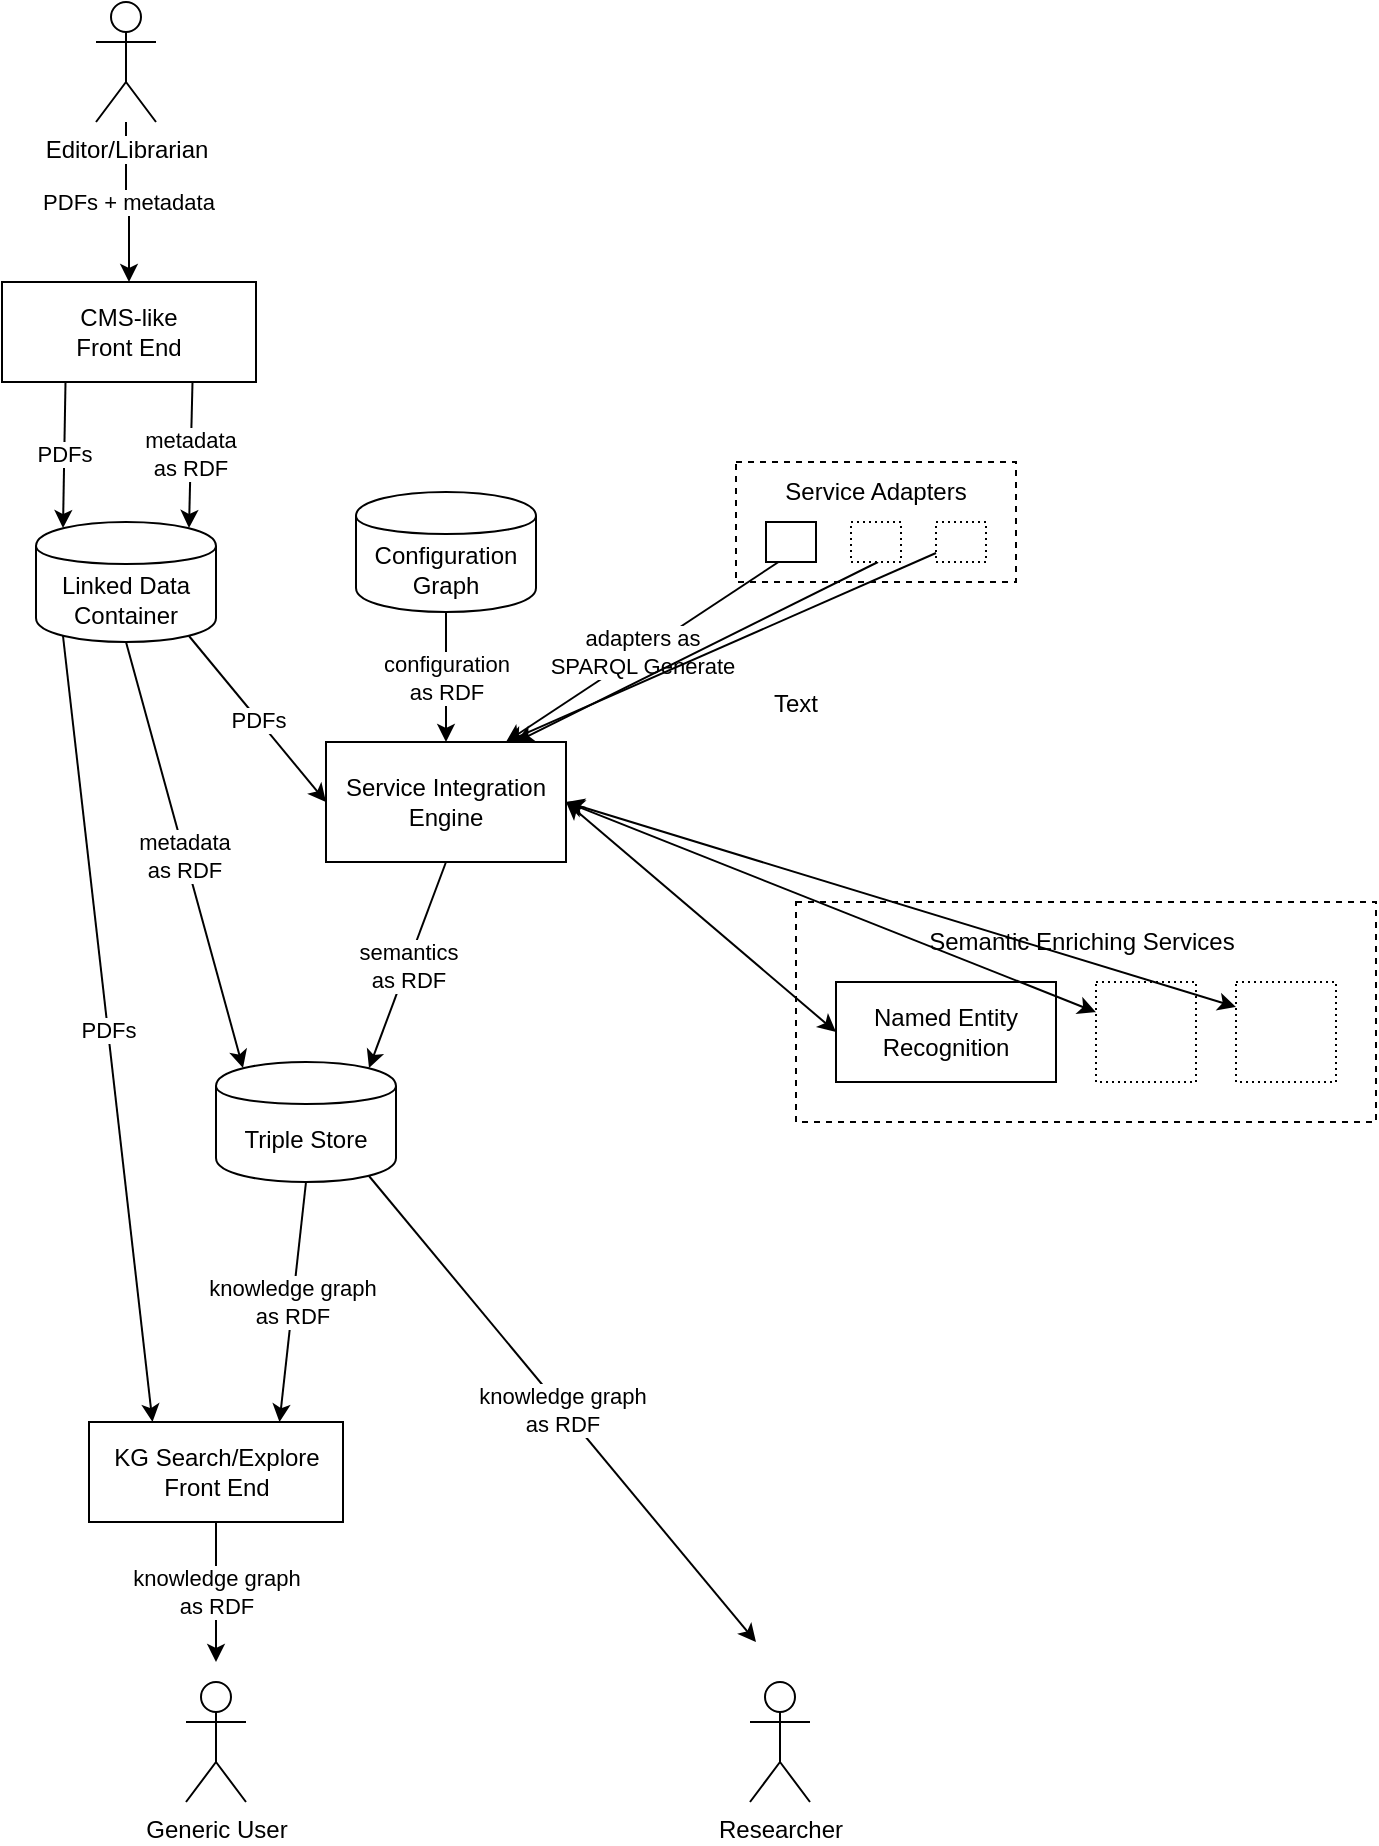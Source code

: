 <mxfile version="10.7.7" type="github"><diagram id="x-GXoumUO5DQMGYrBul2" name="Page-1"><mxGraphModel dx="1394" dy="915" grid="1" gridSize="10" guides="1" tooltips="1" connect="1" arrows="1" fold="1" page="1" pageScale="1" pageWidth="827" pageHeight="1169" math="0" shadow="0"><root><mxCell id="0"/><mxCell id="1" parent="0"/><mxCell id="RN9INIxDvgJOFiBCgrXU-1" value="" style="rounded=0;whiteSpace=wrap;html=1;dashed=1;" parent="1" vertex="1"><mxGeometry x="510" y="500" width="290" height="110" as="geometry"/></mxCell><mxCell id="RN9INIxDvgJOFiBCgrXU-2" value="Named Entity Recognition" style="rounded=0;whiteSpace=wrap;html=1;" parent="1" vertex="1"><mxGeometry x="530" y="540" width="110" height="50" as="geometry"/></mxCell><mxCell id="RN9INIxDvgJOFiBCgrXU-3" value="Semantic Enriching Services" style="text;html=1;strokeColor=none;fillColor=none;align=center;verticalAlign=middle;whiteSpace=wrap;rounded=0;dashed=1;" parent="1" vertex="1"><mxGeometry x="573" y="510" width="160" height="20" as="geometry"/></mxCell><mxCell id="RN9INIxDvgJOFiBCgrXU-4" value="" style="rounded=0;whiteSpace=wrap;html=1;dashed=1;dashPattern=1 2;" parent="1" vertex="1"><mxGeometry x="660" y="540" width="50" height="50" as="geometry"/></mxCell><mxCell id="RN9INIxDvgJOFiBCgrXU-6" value="" style="rounded=0;whiteSpace=wrap;html=1;dashed=1;dashPattern=1 2;" parent="1" vertex="1"><mxGeometry x="730" y="540" width="50" height="50" as="geometry"/></mxCell><mxCell id="RN9INIxDvgJOFiBCgrXU-8" value="PDFs&amp;nbsp;+ metadata" style="edgeStyle=orthogonalEdgeStyle;rounded=0;orthogonalLoop=1;jettySize=auto;html=1;" parent="1" source="RN9INIxDvgJOFiBCgrXU-7" target="RN9INIxDvgJOFiBCgrXU-9" edge="1"><mxGeometry relative="1" as="geometry"/></mxCell><mxCell id="RN9INIxDvgJOFiBCgrXU-7" value="Editor/Librarian" style="shape=umlActor;verticalLabelPosition=bottom;labelBackgroundColor=#ffffff;verticalAlign=top;html=1;outlineConnect=0;" parent="1" vertex="1"><mxGeometry x="160" y="50" width="30" height="60" as="geometry"/></mxCell><mxCell id="RN9INIxDvgJOFiBCgrXU-9" value="CMS-like&lt;br&gt;Front End" style="rounded=0;whiteSpace=wrap;html=1;" parent="1" vertex="1"><mxGeometry x="113" y="190" width="127" height="50" as="geometry"/></mxCell><mxCell id="RN9INIxDvgJOFiBCgrXU-10" value="PDFs" style="endArrow=classic;html=1;exitX=0.25;exitY=1;exitDx=0;exitDy=0;entryX=0.15;entryY=0.05;entryDx=0;entryDy=0;entryPerimeter=0;" parent="1" source="RN9INIxDvgJOFiBCgrXU-9" target="5JjlQ0Los4AuPIkOIIEd-3" edge="1"><mxGeometry width="50" height="50" relative="1" as="geometry"><mxPoint x="120" y="550" as="sourcePoint"/><mxPoint x="170" y="500" as="targetPoint"/></mxGeometry></mxCell><mxCell id="RN9INIxDvgJOFiBCgrXU-11" value="Service Integration Engine" style="rounded=0;whiteSpace=wrap;html=1;" parent="1" vertex="1"><mxGeometry x="275" y="420" width="120" height="60" as="geometry"/></mxCell><mxCell id="RN9INIxDvgJOFiBCgrXU-13" value="metadata&lt;br&gt;as RDF" style="endArrow=classic;html=1;exitX=0.75;exitY=1;exitDx=0;exitDy=0;entryX=0.85;entryY=0.05;entryDx=0;entryDy=0;entryPerimeter=0;" parent="1" source="RN9INIxDvgJOFiBCgrXU-9" target="5JjlQ0Los4AuPIkOIIEd-3" edge="1"><mxGeometry width="50" height="50" relative="1" as="geometry"><mxPoint x="185" y="250" as="sourcePoint"/><mxPoint x="185" y="290" as="targetPoint"/></mxGeometry></mxCell><mxCell id="RN9INIxDvgJOFiBCgrXU-15" value="configuration&lt;br&gt;as RDF" style="endArrow=classic;html=1;exitX=0.5;exitY=1;exitDx=0;exitDy=0;" parent="1" source="5JjlQ0Los4AuPIkOIIEd-4" target="RN9INIxDvgJOFiBCgrXU-11" edge="1"><mxGeometry width="50" height="50" relative="1" as="geometry"><mxPoint x="213" y="250" as="sourcePoint"/><mxPoint x="213" y="310" as="targetPoint"/></mxGeometry></mxCell><mxCell id="RN9INIxDvgJOFiBCgrXU-16" value="" style="rounded=0;whiteSpace=wrap;html=1;dashed=1;" parent="1" vertex="1"><mxGeometry x="480" y="280" width="140" height="60" as="geometry"/></mxCell><mxCell id="RN9INIxDvgJOFiBCgrXU-17" value="" style="rounded=0;whiteSpace=wrap;html=1;" parent="1" vertex="1"><mxGeometry x="495" y="310" width="25" height="20" as="geometry"/></mxCell><mxCell id="RN9INIxDvgJOFiBCgrXU-18" value="Service Adapters" style="text;html=1;strokeColor=none;fillColor=none;align=center;verticalAlign=middle;whiteSpace=wrap;rounded=0;dashed=1;" parent="1" vertex="1"><mxGeometry x="470" y="285" width="160" height="20" as="geometry"/></mxCell><mxCell id="RN9INIxDvgJOFiBCgrXU-23" value="" style="rounded=0;whiteSpace=wrap;html=1;dashed=1;dashPattern=1 2;" parent="1" vertex="1"><mxGeometry x="580" y="310" width="25" height="20" as="geometry"/></mxCell><mxCell id="RN9INIxDvgJOFiBCgrXU-24" value="adapters&amp;nbsp;as&lt;br&gt;SPARQL Generate" style="endArrow=classic;html=1;exitX=0.25;exitY=1;exitDx=0;exitDy=0;entryX=0.75;entryY=0;entryDx=0;entryDy=0;" parent="1" source="RN9INIxDvgJOFiBCgrXU-17" target="RN9INIxDvgJOFiBCgrXU-11" edge="1"><mxGeometry width="50" height="50" relative="1" as="geometry"><mxPoint x="345" y="360" as="sourcePoint"/><mxPoint x="345" y="430" as="targetPoint"/></mxGeometry></mxCell><mxCell id="RN9INIxDvgJOFiBCgrXU-25" value="" style="endArrow=classic;html=1;exitX=0.5;exitY=1;exitDx=0;exitDy=0;" parent="1" edge="1"><mxGeometry width="50" height="50" relative="1" as="geometry"><mxPoint x="551" y="330" as="sourcePoint"/><mxPoint x="370" y="420" as="targetPoint"/></mxGeometry></mxCell><mxCell id="RN9INIxDvgJOFiBCgrXU-26" value="Text" style="text;html=1;resizable=0;points=[];autosize=1;align=left;verticalAlign=top;spacingTop=-4;" parent="1" vertex="1"><mxGeometry x="497" y="391" width="40" height="20" as="geometry"/></mxCell><mxCell id="RN9INIxDvgJOFiBCgrXU-27" value="" style="endArrow=classic;html=1;entryX=0.75;entryY=0;entryDx=0;entryDy=0;" parent="1" source="RN9INIxDvgJOFiBCgrXU-23" target="RN9INIxDvgJOFiBCgrXU-11" edge="1"><mxGeometry width="50" height="50" relative="1" as="geometry"><mxPoint x="561" y="340" as="sourcePoint"/><mxPoint x="380" y="430" as="targetPoint"/></mxGeometry></mxCell><mxCell id="RN9INIxDvgJOFiBCgrXU-28" value="" style="rounded=0;whiteSpace=wrap;html=1;dashed=1;dashPattern=1 2;" parent="1" vertex="1"><mxGeometry x="537.5" y="310" width="25" height="20" as="geometry"/></mxCell><mxCell id="RN9INIxDvgJOFiBCgrXU-29" value="" style="endArrow=classic;startArrow=classic;html=1;entryX=1;entryY=0.5;entryDx=0;entryDy=0;exitX=0;exitY=0.5;exitDx=0;exitDy=0;" parent="1" source="RN9INIxDvgJOFiBCgrXU-2" target="RN9INIxDvgJOFiBCgrXU-11" edge="1"><mxGeometry width="50" height="50" relative="1" as="geometry"><mxPoint x="260" y="720" as="sourcePoint"/><mxPoint x="310" y="670" as="targetPoint"/></mxGeometry></mxCell><mxCell id="RN9INIxDvgJOFiBCgrXU-30" value="" style="endArrow=classic;startArrow=classic;html=1;exitX=1;exitY=0.5;exitDx=0;exitDy=0;" parent="1" source="RN9INIxDvgJOFiBCgrXU-11" target="RN9INIxDvgJOFiBCgrXU-4" edge="1"><mxGeometry width="50" height="50" relative="1" as="geometry"><mxPoint x="80" y="650" as="sourcePoint"/><mxPoint x="130" y="600" as="targetPoint"/></mxGeometry></mxCell><mxCell id="RN9INIxDvgJOFiBCgrXU-31" value="" style="endArrow=classic;startArrow=classic;html=1;exitX=1;exitY=0.5;exitDx=0;exitDy=0;entryX=0;entryY=0.25;entryDx=0;entryDy=0;" parent="1" source="RN9INIxDvgJOFiBCgrXU-11" target="RN9INIxDvgJOFiBCgrXU-6" edge="1"><mxGeometry width="50" height="50" relative="1" as="geometry"><mxPoint x="405" y="460" as="sourcePoint"/><mxPoint x="670" y="565.086" as="targetPoint"/></mxGeometry></mxCell><mxCell id="5JjlQ0Los4AuPIkOIIEd-1" value="PDFs" style="endArrow=classic;html=1;exitX=0.85;exitY=0.95;exitDx=0;exitDy=0;entryX=0;entryY=0.5;entryDx=0;entryDy=0;exitPerimeter=0;" edge="1" parent="1" source="5JjlQ0Los4AuPIkOIIEd-3" target="RN9INIxDvgJOFiBCgrXU-11"><mxGeometry width="50" height="50" relative="1" as="geometry"><mxPoint x="158" y="250" as="sourcePoint"/><mxPoint x="220" y="530" as="targetPoint"/></mxGeometry></mxCell><mxCell id="5JjlQ0Los4AuPIkOIIEd-3" value="&lt;span&gt;Linked Data Container&lt;/span&gt;" style="shape=cylinder;whiteSpace=wrap;html=1;boundedLbl=1;backgroundOutline=1;" vertex="1" parent="1"><mxGeometry x="130" y="310" width="90" height="60" as="geometry"/></mxCell><mxCell id="5JjlQ0Los4AuPIkOIIEd-4" value="&lt;span&gt;Configuration Graph&lt;/span&gt;" style="shape=cylinder;whiteSpace=wrap;html=1;boundedLbl=1;backgroundOutline=1;" vertex="1" parent="1"><mxGeometry x="290" y="295" width="90" height="60" as="geometry"/></mxCell><mxCell id="5JjlQ0Los4AuPIkOIIEd-5" value="&lt;span&gt;Triple Store&lt;/span&gt;" style="shape=cylinder;whiteSpace=wrap;html=1;boundedLbl=1;backgroundOutline=1;" vertex="1" parent="1"><mxGeometry x="220" y="580" width="90" height="60" as="geometry"/></mxCell><mxCell id="5JjlQ0Los4AuPIkOIIEd-6" value="semantics&lt;br&gt;as RDF&lt;br&gt;" style="endArrow=classic;html=1;exitX=0.5;exitY=1;exitDx=0;exitDy=0;entryX=0.85;entryY=0.05;entryDx=0;entryDy=0;entryPerimeter=0;" edge="1" parent="1" source="RN9INIxDvgJOFiBCgrXU-11" target="5JjlQ0Los4AuPIkOIIEd-5"><mxGeometry width="50" height="50" relative="1" as="geometry"><mxPoint x="50" y="940" as="sourcePoint"/><mxPoint x="100" y="890" as="targetPoint"/></mxGeometry></mxCell><mxCell id="5JjlQ0Los4AuPIkOIIEd-7" value="metadata&lt;br&gt;as RDF" style="endArrow=classic;html=1;exitX=0.5;exitY=1;exitDx=0;exitDy=0;entryX=0.15;entryY=0.05;entryDx=0;entryDy=0;entryPerimeter=0;" edge="1" parent="1" source="5JjlQ0Los4AuPIkOIIEd-3" target="5JjlQ0Los4AuPIkOIIEd-5"><mxGeometry width="50" height="50" relative="1" as="geometry"><mxPoint x="218" y="250" as="sourcePoint"/><mxPoint x="260" y="540" as="targetPoint"/></mxGeometry></mxCell><mxCell id="5JjlQ0Los4AuPIkOIIEd-8" value="KG Search/Explore&lt;br&gt;Front End" style="rounded=0;whiteSpace=wrap;html=1;" vertex="1" parent="1"><mxGeometry x="156.5" y="760" width="127" height="50" as="geometry"/></mxCell><mxCell id="5JjlQ0Los4AuPIkOIIEd-9" value="PDFs" style="endArrow=classic;html=1;exitX=0.15;exitY=0.95;exitDx=0;exitDy=0;entryX=0.25;entryY=0;entryDx=0;entryDy=0;exitPerimeter=0;" edge="1" parent="1" source="5JjlQ0Los4AuPIkOIIEd-3" target="5JjlQ0Los4AuPIkOIIEd-8"><mxGeometry width="50" height="50" relative="1" as="geometry"><mxPoint x="217" y="377" as="sourcePoint"/><mxPoint x="285" y="460" as="targetPoint"/></mxGeometry></mxCell><mxCell id="5JjlQ0Los4AuPIkOIIEd-10" value="knowledge graph&lt;br&gt;as RDF" style="endArrow=classic;html=1;exitX=0.5;exitY=1;exitDx=0;exitDy=0;entryX=0.75;entryY=0;entryDx=0;entryDy=0;" edge="1" parent="1" source="5JjlQ0Los4AuPIkOIIEd-5" target="5JjlQ0Los4AuPIkOIIEd-8"><mxGeometry width="50" height="50" relative="1" as="geometry"><mxPoint x="185" y="380" as="sourcePoint"/><mxPoint x="244" y="593" as="targetPoint"/></mxGeometry></mxCell><mxCell id="5JjlQ0Los4AuPIkOIIEd-11" value="Generic User" style="shape=umlActor;verticalLabelPosition=bottom;labelBackgroundColor=#ffffff;verticalAlign=top;html=1;outlineConnect=0;" vertex="1" parent="1"><mxGeometry x="205" y="890" width="30" height="60" as="geometry"/></mxCell><mxCell id="5JjlQ0Los4AuPIkOIIEd-12" value="Researcher" style="shape=umlActor;verticalLabelPosition=bottom;labelBackgroundColor=#ffffff;verticalAlign=top;html=1;outlineConnect=0;" vertex="1" parent="1"><mxGeometry x="487" y="890" width="30" height="60" as="geometry"/></mxCell><mxCell id="5JjlQ0Los4AuPIkOIIEd-13" value="knowledge graph&lt;br&gt;as RDF" style="endArrow=classic;html=1;exitX=0.5;exitY=1;exitDx=0;exitDy=0;" edge="1" parent="1" source="5JjlQ0Los4AuPIkOIIEd-8"><mxGeometry width="50" height="50" relative="1" as="geometry"><mxPoint x="275" y="650" as="sourcePoint"/><mxPoint x="220" y="880" as="targetPoint"/></mxGeometry></mxCell><mxCell id="5JjlQ0Los4AuPIkOIIEd-14" value="knowledge graph&lt;br&gt;as RDF" style="endArrow=classic;html=1;exitX=0.85;exitY=0.95;exitDx=0;exitDy=0;exitPerimeter=0;" edge="1" parent="1" source="5JjlQ0Los4AuPIkOIIEd-5"><mxGeometry width="50" height="50" relative="1" as="geometry"><mxPoint x="285" y="660" as="sourcePoint"/><mxPoint x="490" y="870" as="targetPoint"/></mxGeometry></mxCell></root></mxGraphModel></diagram></mxfile>